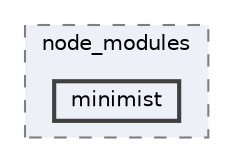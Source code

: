 digraph "pkiclassroomrescheduler/src/main/frontend/node_modules/minimist"
{
 // LATEX_PDF_SIZE
  bgcolor="transparent";
  edge [fontname=Helvetica,fontsize=10,labelfontname=Helvetica,labelfontsize=10];
  node [fontname=Helvetica,fontsize=10,shape=box,height=0.2,width=0.4];
  compound=true
  subgraph clusterdir_72953eda66ccb3a2722c28e1c3e6c23b {
    graph [ bgcolor="#edf0f7", pencolor="grey50", label="node_modules", fontname=Helvetica,fontsize=10 style="filled,dashed", URL="dir_72953eda66ccb3a2722c28e1c3e6c23b.html",tooltip=""]
  dir_74558936d28eab5daced3a023aa95e96 [label="minimist", fillcolor="#edf0f7", color="grey25", style="filled,bold", URL="dir_74558936d28eab5daced3a023aa95e96.html",tooltip=""];
  }
}

